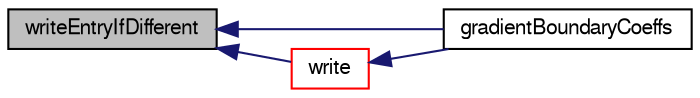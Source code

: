 digraph "writeEntryIfDifferent"
{
  bgcolor="transparent";
  edge [fontname="FreeSans",fontsize="10",labelfontname="FreeSans",labelfontsize="10"];
  node [fontname="FreeSans",fontsize="10",shape=record];
  rankdir="LR";
  Node2273 [label="writeEntryIfDifferent",height=0.2,width=0.4,color="black", fillcolor="grey75", style="filled", fontcolor="black"];
  Node2273 -> Node2274 [dir="back",color="midnightblue",fontsize="10",style="solid",fontname="FreeSans"];
  Node2274 [label="gradientBoundaryCoeffs",height=0.2,width=0.4,color="black",URL="$a22354.html#ac7b65e2f43671830c727efe609613877",tooltip="Return the matrix source coefficients corresponding to the. "];
  Node2273 -> Node2275 [dir="back",color="midnightblue",fontsize="10",style="solid",fontname="FreeSans"];
  Node2275 [label="write",height=0.2,width=0.4,color="red",URL="$a22354.html#a293fdfec8bdfbd5c3913ab4c9f3454ff",tooltip="Write. "];
  Node2275 -> Node2274 [dir="back",color="midnightblue",fontsize="10",style="solid",fontname="FreeSans"];
}
